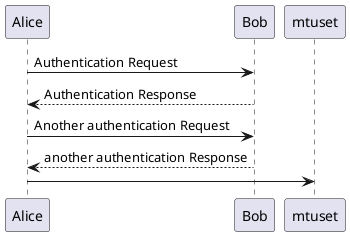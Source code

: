 @startuml
Alice -> Bob: Authentication Request
Bob --> Alice: Authentication Response

Alice -> Bob: Another authentication Request
Alice <-- Bob: another authentication Response
Alice -> mtuset

@enduml